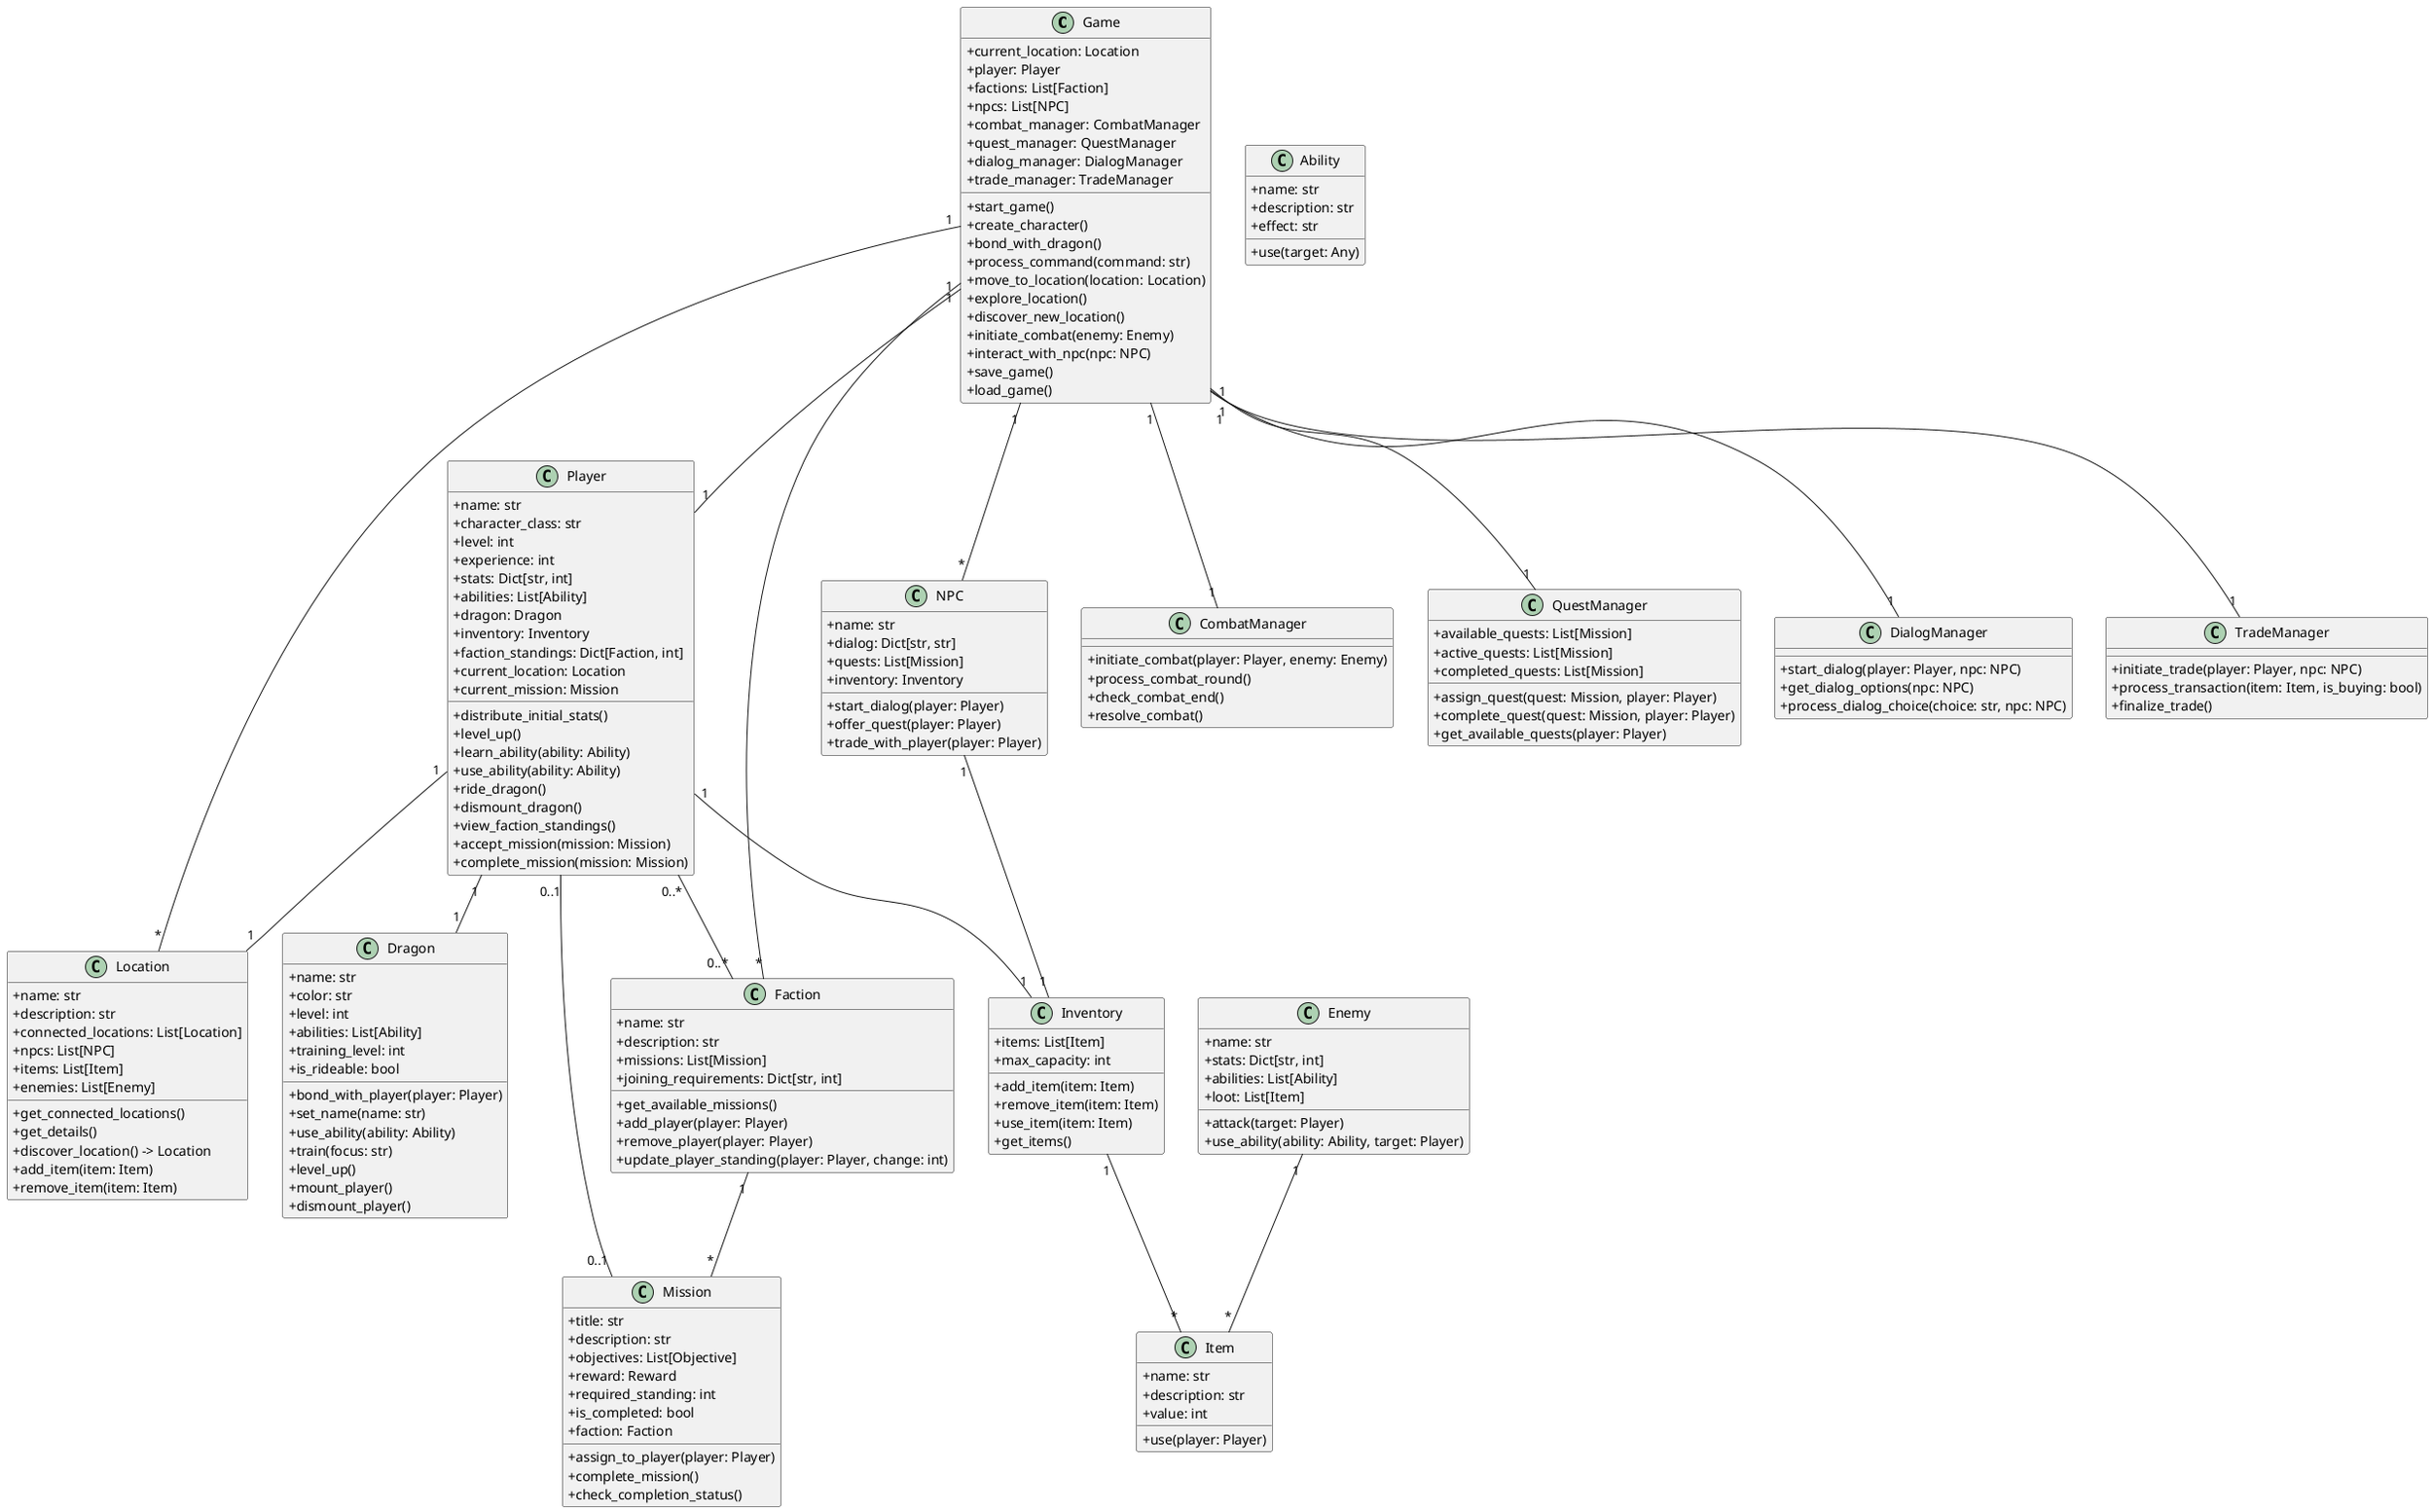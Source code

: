 @startuml
skinparam classAttributeIconSize 0

class Game {
  +current_location: Location
  +player: Player
  +factions: List[Faction]
  +npcs: List[NPC]
  +combat_manager: CombatManager
  +quest_manager: QuestManager
  +dialog_manager: DialogManager
  +trade_manager: TradeManager
  +start_game()
  +create_character()
  +bond_with_dragon()
  +process_command(command: str)
  +move_to_location(location: Location)
  +explore_location()
  +discover_new_location()
  +initiate_combat(enemy: Enemy)
  +interact_with_npc(npc: NPC)
  +save_game()
  +load_game()
}

class Player {
  +name: str
  +character_class: str
  +level: int
  +experience: int
  +stats: Dict[str, int]
  +abilities: List[Ability]
  +dragon: Dragon
  +inventory: Inventory
  +faction_standings: Dict[Faction, int]
  +current_location: Location
  +current_mission: Mission
  +distribute_initial_stats()
  +level_up()
  +learn_ability(ability: Ability)
  +use_ability(ability: Ability)
  +ride_dragon()
  +dismount_dragon()
  +view_faction_standings()
  +accept_mission(mission: Mission)
  +complete_mission(mission: Mission)
}

class Dragon {
  +name: str
  +color: str
  +level: int
  +abilities: List[Ability]
  +training_level: int
  +is_rideable: bool
  +bond_with_player(player: Player)
  +set_name(name: str)
  +use_ability(ability: Ability)
  +train(focus: str)
  +level_up()
  +mount_player()
  +dismount_player()
}

class Location {
  +name: str
  +description: str
  +connected_locations: List[Location]
  +npcs: List[NPC]
  +items: List[Item]
  +enemies: List[Enemy]
  +get_connected_locations()
  +get_details()
  +discover_location() -> Location
  +add_item(item: Item)
  +remove_item(item: Item)
}

class Faction {
  +name: str
  +description: str
  +missions: List[Mission]
  +joining_requirements: Dict[str, int]
  +get_available_missions()
  +add_player(player: Player)
  +remove_player(player: Player)
  +update_player_standing(player: Player, change: int)
}

class Mission {
  +title: str
  +description: str
  +objectives: List[Objective]
  +reward: Reward
  +required_standing: int
  +is_completed: bool
  +faction: Faction
  +assign_to_player(player: Player)
  +complete_mission()
  +check_completion_status()
}

class Inventory {
  +items: List[Item]
  +max_capacity: int
  +add_item(item: Item)
  +remove_item(item: Item)
  +use_item(item: Item)
  +get_items()
}

class Item {
  +name: str
  +description: str
  +value: int
  +use(player: Player)
}

class Ability {
  +name: str
  +description: str
  +effect: str
  +use(target: Any)
}

class NPC {
  +name: str
  +dialog: Dict[str, str]
  +quests: List[Mission]
  +inventory: Inventory
  +start_dialog(player: Player)
  +offer_quest(player: Player)
  +trade_with_player(player: Player)
}

class Enemy {
  +name: str
  +stats: Dict[str, int]
  +abilities: List[Ability]
  +loot: List[Item]
  +attack(target: Player)
  +use_ability(ability: Ability, target: Player)
}

class CombatManager {
  +initiate_combat(player: Player, enemy: Enemy)
  +process_combat_round()
  +check_combat_end()
  +resolve_combat()
}

class QuestManager {
  +available_quests: List[Mission]
  +active_quests: List[Mission]
  +completed_quests: List[Mission]
  +assign_quest(quest: Mission, player: Player)
  +complete_quest(quest: Mission, player: Player)
  +get_available_quests(player: Player)
}

class DialogManager {
  +start_dialog(player: Player, npc: NPC)
  +get_dialog_options(npc: NPC)
  +process_dialog_choice(choice: str, npc: NPC)
}

class TradeManager {
  +initiate_trade(player: Player, npc: NPC)
  +process_transaction(item: Item, is_buying: bool)
  +finalize_trade()
}

Game "1" -- "1" Player
Game "1" -- "*" Faction
Game "1" -- "*" Location
Game "1" -- "*" NPC
Game "1" -- "1" CombatManager
Game "1" -- "1" QuestManager
Game "1" -- "1" DialogManager
Game "1" -- "1" TradeManager
Player "1" -- "1" Dragon
Player "1" -- "1" Inventory
Player "0..*" -- "0..*" Faction
Faction "1" -- "*" Mission
Player "1" -- "1" Location
Player "0..1" -- "0..1" Mission
NPC "1" -- "1" Inventory
Enemy "1" -- "*" Item
Inventory "1" -- "*" Item
@enduml
